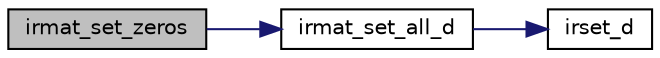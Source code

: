 digraph "irmat_set_zeros"
{
  edge [fontname="Helvetica",fontsize="10",labelfontname="Helvetica",labelfontsize="10"];
  node [fontname="Helvetica",fontsize="10",shape=record];
  rankdir="LR";
  Node166 [label="irmat_set_zeros",height=0.2,width=0.4,color="black", fillcolor="grey75", style="filled", fontcolor="black"];
  Node166 -> Node167 [color="midnightblue",fontsize="10",style="solid",fontname="Helvetica"];
  Node167 [label="irmat_set_all_d",height=0.2,width=0.4,color="black", fillcolor="white", style="filled",URL="$irmat_8c.html#a0195ded62159c72862f2075e8a1a11de",tooltip="[A0,A1]=ones(m,n)*a "];
  Node167 -> Node168 [color="midnightblue",fontsize="10",style="solid",fontname="Helvetica"];
  Node168 [label="irset_d",height=0.2,width=0.4,color="black", fillcolor="white", style="filled",URL="$irmulti_8c.html#a2fdabfa10335af36c3951880616b5589",tooltip="倍精度実数の設定 [y0,y1]=[x,x]. "];
}
